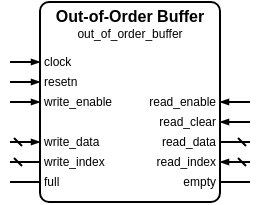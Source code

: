<mxfile version="26.1.1">
  <diagram name="Out-of-Order Buffer" id="Out-of-Order-Buffer">
    <mxGraphModel dx         = "0"
                  dy         = "0"
                  grid       = "1"
                  gridSize   = "10"
                  guides     = "1"
                  tooltips   = "1"
                  connect    = "1"
                  arrows     = "1"
                  fold       = "1"
                  page       = "1"
                  pageScale  = "1"
                  pageWidth  = "120"
                  pageHeight = "100"
                  math       = "0"
                  shadow     = "0">
      <root>
        <mxCell id="0"/>
        <mxCell id="1" parent="0"/>
        <mxCell id          = "2"
                parent      = "1"
                value       = ""
                vertex      = "1"
                connectable = "0"
                style       = "group;connectable=1;points=[[0,0,0,15,0],[0,0,0,25,0],[0,0,0,15,10],[1,0,0,-15,0],[1,0,0,-25,0],[1,0,0,-15,10],[0,0,0,0,30],[0,0,0,0,40],[0,0,0,0,50],[1,0,0,0,50],[1,0,0,0,60],[0,0,0,0,70],[1,0,0,0,70],[0,0,0,0,80],[1,0,0,0,80],[0,0,0,0,90],[1,0,0,0,90],[0.5,0,0,0,0],[0.5,0,0,0,100]];">
          <mxGeometry width  = "120"
                      height = "100"
                      as     = "geometry"/>
        </mxCell>
        <mxCell id     = "box"
                parent = "2"
                value  = ""
                vertex = "1"
                style  = "rounded=1;arcSize=5;fillColor=none;strokeWidth=1;strokeColor=black;whiteSpace=wrap;html=1;connectable=0;">
          <mxGeometry x="15"
                      y="0"
                      width="90"
                      height="100"
                      as="geometry"/>
        </mxCell>
        <mxCell id     = "title"
                parent = "2"
                value  = "Out-of-Order Buffer"
                vertex = "1"
                style  = "text;html=1;align=center;verticalAlign=middle;whiteSpace=wrap;rounded=0;fontSize=8;fontStyle=1;fontColor=black;connectable=0;">
          <mxGeometry x      = "15"
                      y      = "7"
                      width  = "90"
                      height = "0"
                      as     = "geometry"/>
        </mxCell>
        <mxCell id     = "subtitle"
                parent = "2"
                value  = "out_of_order_buffer"
                vertex = "1"
                style  = "text;html=1;align=center;verticalAlign=middle;whiteSpace=wrap;rounded=0;fontSize=6;fontStyle=0;fontColor=black;connectable=0;">
          <mxGeometry x      = "15"
                      y      = "16"
                      width  = "90"
                      height = "0"
                      as     = "geometry"/>
        </mxCell>
            <mxCell id     = "clock-label"
                    parent = "2"
                    value  = "clock"
                    vertex = "1"
                    style  = "text;html=1;align=left;verticalAlign=middle;whiteSpace=wrap;rounded=0;fontSize=6;fontStyle=0;fontColor=black;connectable=0;">
              <mxGeometry
                x      = "15"
                y      = "30"
                width  = "90"
                height = "0"
                as     = "geometry"/>
            </mxCell>
            <mxCell id     = "clock-arrow"
                    parent = "2"
                    value  = ""
                    edge   = "1"
                    style  = "html=1;rounded=1;strokeWidth=1;strokeColor=black;startFill=0;startSize=2;startArrow=none;endFill=1;endSize=2;endArrow=blockThin;sourcePerimeterSpacing=0;">
              <mxGeometry width    = "50"
                          height   = "50"
                          relative = "1"
                          as       = "geometry">
                <mxPoint x  = "0"
                         y  = "30"
                         as = "sourcePoint"/>
                <mxPoint x  = "15"
                         y  = "30"
                         as = "targetPoint"/>
              </mxGeometry>
            </mxCell>
            <mxCell id     = "resetn-label"
                    parent = "2"
                    value  = "resetn"
                    vertex = "1"
                    style  = "text;html=1;align=left;verticalAlign=middle;whiteSpace=wrap;rounded=0;fontSize=6;fontStyle=0;fontColor=black;connectable=0;">
              <mxGeometry
                x      = "15"
                y      = "40"
                width  = "90"
                height = "0"
                as     = "geometry"/>
            </mxCell>
            <mxCell id     = "resetn-arrow"
                    parent = "2"
                    value  = ""
                    edge   = "1"
                    style  = "html=1;rounded=1;strokeWidth=1;strokeColor=black;startFill=0;startSize=2;startArrow=none;endFill=1;endSize=2;endArrow=blockThin;sourcePerimeterSpacing=0;">
              <mxGeometry width    = "50"
                          height   = "50"
                          relative = "1"
                          as       = "geometry">
                <mxPoint x  = "0"
                         y  = "40"
                         as = "sourcePoint"/>
                <mxPoint x  = "15"
                         y  = "40"
                         as = "targetPoint"/>
              </mxGeometry>
            </mxCell>
            <mxCell id     = "write_enable-label"
                    parent = "2"
                    value  = "write_enable"
                    vertex = "1"
                    style  = "text;html=1;align=left;verticalAlign=middle;whiteSpace=wrap;rounded=0;fontSize=6;fontStyle=0;fontColor=black;connectable=0;">
              <mxGeometry
                x      = "15"
                y      = "50"
                width  = "90"
                height = "0"
                as     = "geometry"/>
            </mxCell>
            <mxCell id     = "write_enable-arrow"
                    parent = "2"
                    value  = ""
                    edge   = "1"
                    style  = "html=1;rounded=1;strokeWidth=1;strokeColor=black;startFill=0;startSize=2;startArrow=none;endFill=1;endSize=2;endArrow=blockThin;sourcePerimeterSpacing=0;">
              <mxGeometry width    = "50"
                          height   = "50"
                          relative = "1"
                          as       = "geometry">
                <mxPoint x  = "0"
                         y  = "50"
                         as = "sourcePoint"/>
                <mxPoint x  = "15"
                         y  = "50"
                         as = "targetPoint"/>
              </mxGeometry>
            </mxCell>
            <mxCell id="read_enable-label"
                    parent="2"
                    value="read_enable"
                    vertex="1"
                    style="text;html=1;align=right;verticalAlign=middle;whiteSpace=wrap;rounded=0;fontSize=6;fontStyle=0;fontColor=black;connectable=0;">
              <mxGeometry
                x      = "15"
                y      = "50"
                width  = "90"
                height = "0"
                as     = "geometry"/>
            </mxCell>
            <mxCell id     = "read_enable-arrow"
                    parent = "2"
                    value  = ""
                    edge   = "1"
                    style  = "html=1;rounded=1;strokeWidth=1;strokeColor=black;startFill=0;startSize=2;startArrow=none;endFill=1;endSize=2;endArrow=blockThin;sourcePerimeterSpacing=0;">
              <mxGeometry width    = "50"
                          height   = "50"
                          relative = "1"
                          as       = "geometry">
                <mxPoint x  = "120"
                         y  = "50"
                         as = "sourcePoint"/>
                <mxPoint x  = "105"
                         y  = "50"
                         as = "targetPoint"/>
              </mxGeometry>
            </mxCell>
            <mxCell id="read_clear-label"
                    parent="2"
                    value="read_clear"
                    vertex="1"
                    style="text;html=1;align=right;verticalAlign=middle;whiteSpace=wrap;rounded=0;fontSize=6;fontStyle=0;fontColor=black;connectable=0;">
              <mxGeometry
                x      = "15"
                y      = "60"
                width  = "90"
                height = "0"
                as     = "geometry"/>
            </mxCell>
            <mxCell id     = "read_clear-arrow"
                    parent = "2"
                    value  = ""
                    edge   = "1"
                    style  = "html=1;rounded=1;strokeWidth=1;strokeColor=black;startFill=0;startSize=2;startArrow=none;endFill=1;endSize=2;endArrow=blockThin;sourcePerimeterSpacing=0;">
              <mxGeometry width    = "50"
                          height   = "50"
                          relative = "1"
                          as       = "geometry">
                <mxPoint x  = "120"
                         y  = "60"
                         as = "sourcePoint"/>
                <mxPoint x  = "105"
                         y  = "60"
                         as = "targetPoint"/>
              </mxGeometry>
            </mxCell>
            <mxCell id     = "write_data-label"
                    parent = "2"
                    value  = "write_data"
                    vertex = "1"
                    style  = "text;html=1;align=left;verticalAlign=middle;whiteSpace=wrap;rounded=0;fontSize=6;fontStyle=0;fontColor=black;connectable=0;">
              <mxGeometry
                x      = "15"
                y      = "70"
                width  = "90"
                height = "0"
                as     = "geometry"/>
            </mxCell>
            <mxCell id     = "write_data-arrow"
                    parent = "2"
                    value  = ""
                    edge   = "1"
                    style  = "html=1;rounded=1;strokeWidth=1;strokeColor=black;startFill=0;startSize=2;startArrow=dash;endFill=1;endSize=2;endArrow=blockThin;sourcePerimeterSpacing=0;">
              <mxGeometry width    = "50"
                          height   = "50"
                          relative = "1"
                          as       = "geometry">
                <mxPoint x  = "0"
                         y  = "70"
                         as = "sourcePoint"/>
                <mxPoint x  = "15"
                         y  = "70"
                         as = "targetPoint"/>
              </mxGeometry>
            </mxCell>
            <mxCell id="read_data-label"
                    parent="2"
                    value="read_data"
                    vertex="1"
                    style="text;html=1;align=right;verticalAlign=middle;whiteSpace=wrap;rounded=0;fontSize=6;fontStyle=0;fontColor=black;connectable=0;">
              <mxGeometry
                x      = "15"
                y      = "70"
                width  = "90"
                height = "0"
                as     = "geometry"/>
            </mxCell>
            <mxCell id     = "read_data-arrow"
                    parent = "2"
                    value  = ""
                    edge   = "1"
                    style  = "html=1;rounded=1;strokeWidth=1;strokeColor=black;startFill=0;startSize=2;startArrow=dash;endFill=1;endSize=2;endArrow=none;sourcePerimeterSpacing=0;">
              <mxGeometry width    = "50"
                          height   = "50"
                          relative = "1"
                          as       = "geometry">
                <mxPoint x  = "120"
                         y  = "70"
                         as = "sourcePoint"/>
                <mxPoint x  = "105"
                         y  = "70"
                         as = "targetPoint"/>
              </mxGeometry>
            </mxCell>
            <mxCell id     = "write_index-label"
                    parent = "2"
                    value  = "write_index"
                    vertex = "1"
                    style  = "text;html=1;align=left;verticalAlign=middle;whiteSpace=wrap;rounded=0;fontSize=6;fontStyle=0;fontColor=black;connectable=0;">
              <mxGeometry
                x      = "15"
                y      = "80"
                width  = "90"
                height = "0"
                as     = "geometry"/>
            </mxCell>
            <mxCell id     = "write_index-arrow"
                    parent = "2"
                    value  = ""
                    edge   = "1"
                    style  = "html=1;rounded=1;strokeWidth=1;strokeColor=black;startFill=0;startSize=2;startArrow=dash;endFill=1;endSize=2;endArrow=none;sourcePerimeterSpacing=0;">
              <mxGeometry width    = "50"
                          height   = "50"
                          relative = "1"
                          as       = "geometry">
                <mxPoint x  = "0"
                         y  = "80"
                         as = "sourcePoint"/>
                <mxPoint x  = "15"
                         y  = "80"
                         as = "targetPoint"/>
              </mxGeometry>
            </mxCell>
            <mxCell id="read_index-label"
                    parent="2"
                    value="read_index"
                    vertex="1"
                    style="text;html=1;align=right;verticalAlign=middle;whiteSpace=wrap;rounded=0;fontSize=6;fontStyle=0;fontColor=black;connectable=0;">
              <mxGeometry
                x      = "15"
                y      = "80"
                width  = "90"
                height = "0"
                as     = "geometry"/>
            </mxCell>
            <mxCell id     = "read_index-arrow"
                    parent = "2"
                    value  = ""
                    edge   = "1"
                    style  = "html=1;rounded=1;strokeWidth=1;strokeColor=black;startFill=0;startSize=2;startArrow=dash;endFill=1;endSize=2;endArrow=blockThin;sourcePerimeterSpacing=0;">
              <mxGeometry width    = "50"
                          height   = "50"
                          relative = "1"
                          as       = "geometry">
                <mxPoint x  = "120"
                         y  = "80"
                         as = "sourcePoint"/>
                <mxPoint x  = "105"
                         y  = "80"
                         as = "targetPoint"/>
              </mxGeometry>
            </mxCell>
            <mxCell id     = "full-label"
                    parent = "2"
                    value  = "full"
                    vertex = "1"
                    style  = "text;html=1;align=left;verticalAlign=middle;whiteSpace=wrap;rounded=0;fontSize=6;fontStyle=0;fontColor=black;connectable=0;">
              <mxGeometry
                x      = "15"
                y      = "90"
                width  = "90"
                height = "0"
                as     = "geometry"/>
            </mxCell>
            <mxCell id     = "full-arrow"
                    parent = "2"
                    value  = ""
                    edge   = "1"
                    style  = "html=1;rounded=1;strokeWidth=1;strokeColor=black;startFill=0;startSize=2;startArrow=none;endFill=1;endSize=2;endArrow=none;sourcePerimeterSpacing=0;">
              <mxGeometry width    = "50"
                          height   = "50"
                          relative = "1"
                          as       = "geometry">
                <mxPoint x  = "0"
                         y  = "90"
                         as = "sourcePoint"/>
                <mxPoint x  = "15"
                         y  = "90"
                         as = "targetPoint"/>
              </mxGeometry>
            </mxCell>
            <mxCell id="empty-label"
                    parent="2"
                    value="empty"
                    vertex="1"
                    style="text;html=1;align=right;verticalAlign=middle;whiteSpace=wrap;rounded=0;fontSize=6;fontStyle=0;fontColor=black;connectable=0;">
              <mxGeometry
                x      = "15"
                y      = "90"
                width  = "90"
                height = "0"
                as     = "geometry"/>
            </mxCell>
            <mxCell id     = "empty-arrow"
                    parent = "2"
                    value  = ""
                    edge   = "1"
                    style  = "html=1;rounded=1;strokeWidth=1;strokeColor=black;startFill=0;startSize=2;startArrow=none;endFill=1;endSize=2;endArrow=none;sourcePerimeterSpacing=0;">
              <mxGeometry width    = "50"
                          height   = "50"
                          relative = "1"
                          as       = "geometry">
                <mxPoint x  = "120"
                         y  = "90"
                         as = "sourcePoint"/>
                <mxPoint x  = "105"
                         y  = "90"
                         as = "targetPoint"/>
              </mxGeometry>
            </mxCell>
      </root>
    </mxGraphModel>
  </diagram>
</mxfile>